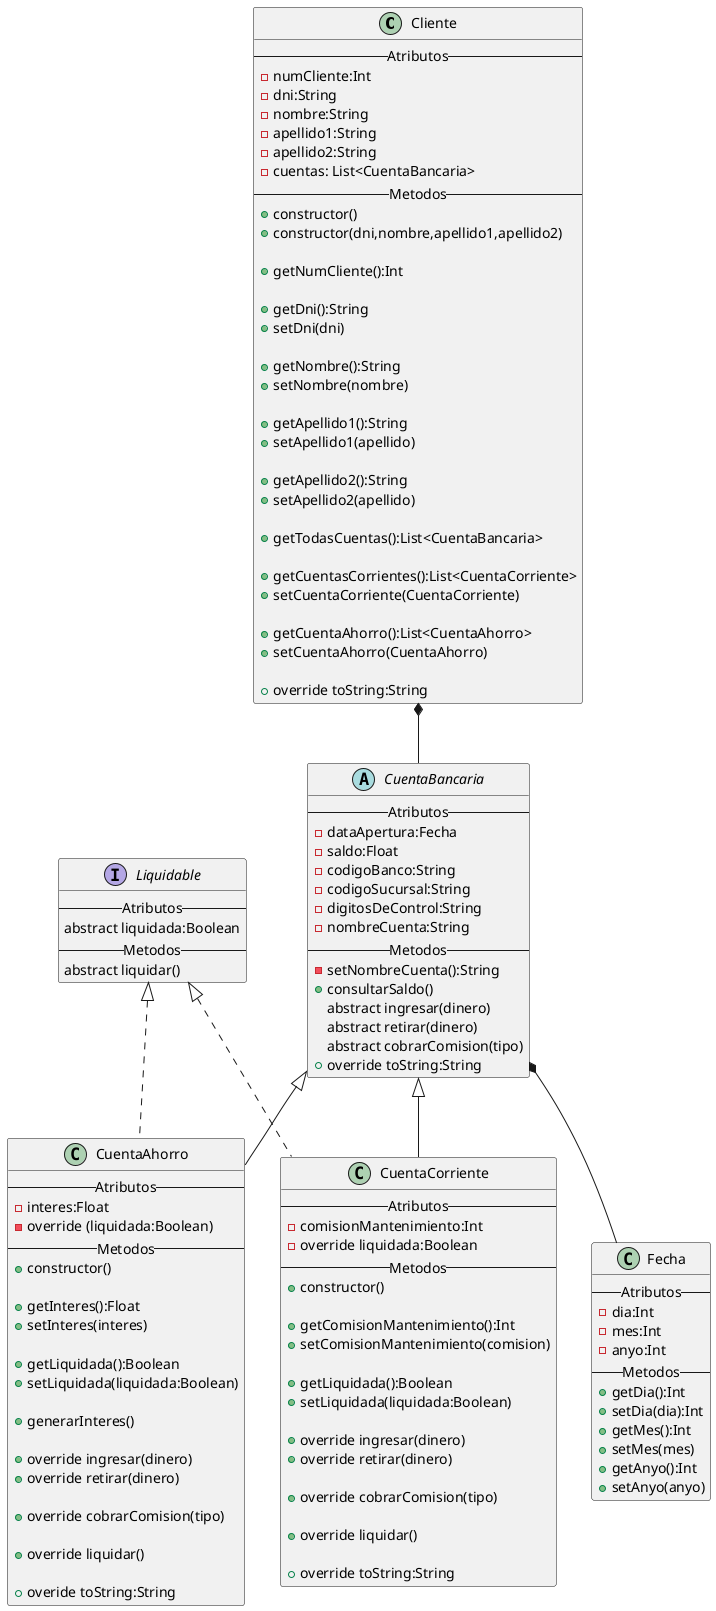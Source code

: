 @startuml
'https://plantuml.com/class-diagram

class Cliente{
--Atributos--
-numCliente:Int
-dni:String
-nombre:String
-apellido1:String
-apellido2:String
-cuentas: List<CuentaBancaria>
--Metodos--
+constructor()
+constructor(dni,nombre,apellido1,apellido2)

+getNumCliente():Int

+getDni():String
+setDni(dni)

+getNombre():String
+setNombre(nombre)

+getApellido1():String
+setApellido1(apellido)

+getApellido2():String
+setApellido2(apellido)

+getTodasCuentas():List<CuentaBancaria>

+getCuentasCorrientes():List<CuentaCorriente>
+setCuentaCorriente(CuentaCorriente)

+getCuentaAhorro():List<CuentaAhorro>
+setCuentaAhorro(CuentaAhorro)

+override toString:String
}
abstract CuentaBancaria{
--Atributos--
-dataApertura:Fecha
-saldo:Float
-codigoBanco:String
-codigoSucursal:String
-digitosDeControl:String
-nombreCuenta:String
--Metodos--
-setNombreCuenta():String
+consultarSaldo()
abstract ingresar(dinero)
abstract retirar(dinero)
abstract cobrarComision(tipo)
+override toString:String
}

class CuentaCorriente{
--Atributos--
-comisionMantenimiento:Int
-override liquidada:Boolean
--Metodos--
+constructor()

+getComisionMantenimiento():Int
+setComisionMantenimiento(comision)

+getLiquidada():Boolean
+setLiquidada(liquidada:Boolean)

+override ingresar(dinero)
+override retirar(dinero)

+override cobrarComision(tipo)

+override liquidar()

+override toString:String
}

class CuentaAhorro{
--Atributos--
-interes:Float
-override (liquidada:Boolean)
--Metodos--
+constructor()

+getInteres():Float
+setInteres(interes)

+getLiquidada():Boolean
+setLiquidada(liquidada:Boolean)

+generarInteres()

+override ingresar(dinero)
+override retirar(dinero)

+override cobrarComision(tipo)

+override liquidar()

+overide toString:String
}

interface Liquidable {
--Atributos--
abstract liquidada:Boolean
--Metodos--
abstract liquidar()
}

class Fecha {
--Atributos--
-dia:Int
-mes:Int
-anyo:Int
--Metodos--
+getDia():Int
+setDia(dia):Int
+getMes():Int
+setMes(mes)
+getAnyo():Int
+setAnyo(anyo)
}


CuentaBancaria <|-- CuentaAhorro
CuentaBancaria <|-- CuentaCorriente
CuentaBancaria *-- Fecha

Liquidable <|.. CuentaAhorro
Liquidable <|.. CuentaCorriente

Cliente *-- CuentaBancaria





@enduml